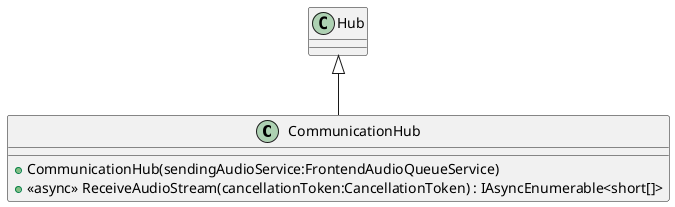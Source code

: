 @startuml
class CommunicationHub {
    + CommunicationHub(sendingAudioService:FrontendAudioQueueService)
    + <<async>> ReceiveAudioStream(cancellationToken:CancellationToken) : IAsyncEnumerable<short[]>
}
Hub <|-- CommunicationHub
@enduml
